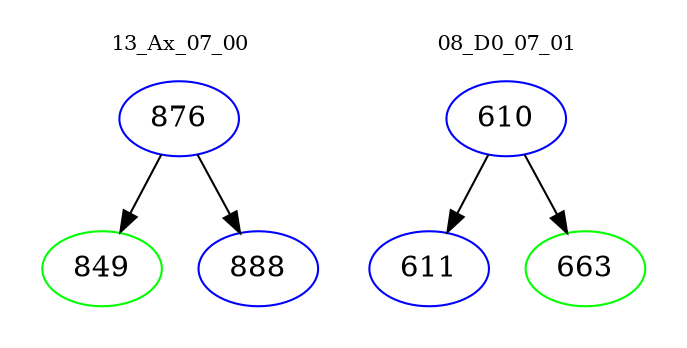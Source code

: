 digraph{
subgraph cluster_0 {
color = white
label = "13_Ax_07_00";
fontsize=10;
T0_876 [label="876", color="blue"]
T0_876 -> T0_849 [color="black"]
T0_849 [label="849", color="green"]
T0_876 -> T0_888 [color="black"]
T0_888 [label="888", color="blue"]
}
subgraph cluster_1 {
color = white
label = "08_D0_07_01";
fontsize=10;
T1_610 [label="610", color="blue"]
T1_610 -> T1_611 [color="black"]
T1_611 [label="611", color="blue"]
T1_610 -> T1_663 [color="black"]
T1_663 [label="663", color="green"]
}
}
